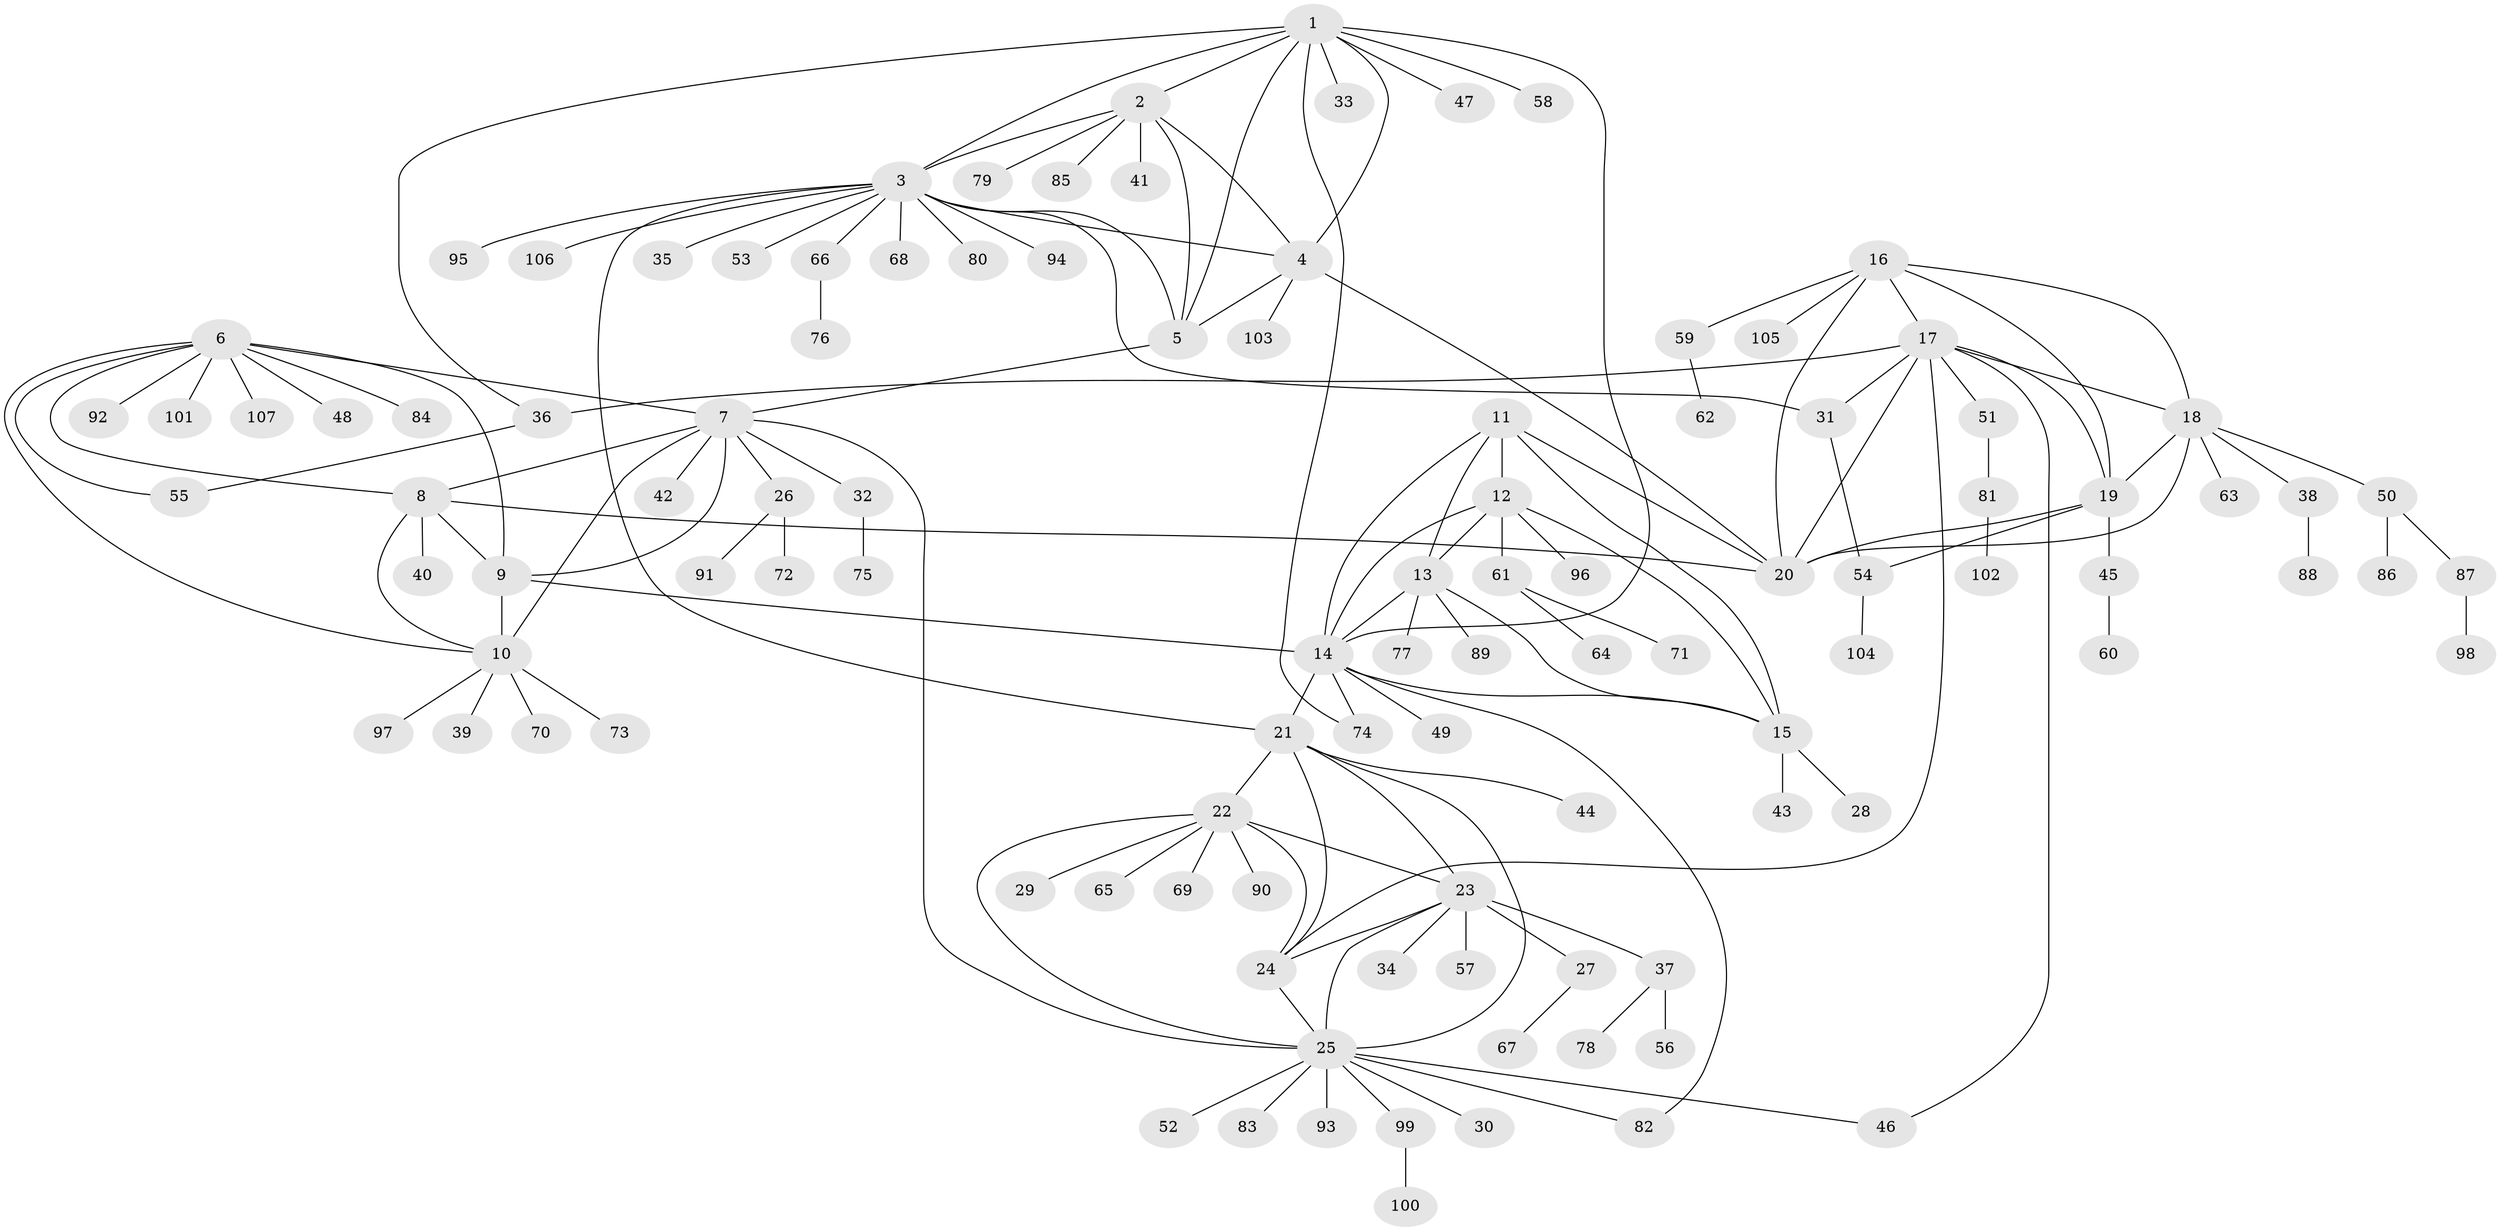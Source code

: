 // coarse degree distribution, {5: 0.125, 12: 0.03125, 6: 0.0625, 4: 0.0625, 9: 0.0625, 2: 0.09375, 1: 0.5625}
// Generated by graph-tools (version 1.1) at 2025/19/03/04/25 18:19:43]
// undirected, 107 vertices, 149 edges
graph export_dot {
graph [start="1"]
  node [color=gray90,style=filled];
  1;
  2;
  3;
  4;
  5;
  6;
  7;
  8;
  9;
  10;
  11;
  12;
  13;
  14;
  15;
  16;
  17;
  18;
  19;
  20;
  21;
  22;
  23;
  24;
  25;
  26;
  27;
  28;
  29;
  30;
  31;
  32;
  33;
  34;
  35;
  36;
  37;
  38;
  39;
  40;
  41;
  42;
  43;
  44;
  45;
  46;
  47;
  48;
  49;
  50;
  51;
  52;
  53;
  54;
  55;
  56;
  57;
  58;
  59;
  60;
  61;
  62;
  63;
  64;
  65;
  66;
  67;
  68;
  69;
  70;
  71;
  72;
  73;
  74;
  75;
  76;
  77;
  78;
  79;
  80;
  81;
  82;
  83;
  84;
  85;
  86;
  87;
  88;
  89;
  90;
  91;
  92;
  93;
  94;
  95;
  96;
  97;
  98;
  99;
  100;
  101;
  102;
  103;
  104;
  105;
  106;
  107;
  1 -- 2;
  1 -- 3;
  1 -- 4;
  1 -- 5;
  1 -- 14;
  1 -- 33;
  1 -- 36;
  1 -- 47;
  1 -- 58;
  1 -- 74;
  2 -- 3;
  2 -- 4;
  2 -- 5;
  2 -- 41;
  2 -- 79;
  2 -- 85;
  3 -- 4;
  3 -- 5;
  3 -- 21;
  3 -- 31;
  3 -- 35;
  3 -- 53;
  3 -- 66;
  3 -- 68;
  3 -- 80;
  3 -- 94;
  3 -- 95;
  3 -- 106;
  4 -- 5;
  4 -- 20;
  4 -- 103;
  5 -- 7;
  6 -- 7;
  6 -- 8;
  6 -- 9;
  6 -- 10;
  6 -- 48;
  6 -- 55;
  6 -- 84;
  6 -- 92;
  6 -- 101;
  6 -- 107;
  7 -- 8;
  7 -- 9;
  7 -- 10;
  7 -- 25;
  7 -- 26;
  7 -- 32;
  7 -- 42;
  8 -- 9;
  8 -- 10;
  8 -- 20;
  8 -- 40;
  9 -- 10;
  9 -- 14;
  10 -- 39;
  10 -- 70;
  10 -- 73;
  10 -- 97;
  11 -- 12;
  11 -- 13;
  11 -- 14;
  11 -- 15;
  11 -- 20;
  12 -- 13;
  12 -- 14;
  12 -- 15;
  12 -- 61;
  12 -- 96;
  13 -- 14;
  13 -- 15;
  13 -- 77;
  13 -- 89;
  14 -- 15;
  14 -- 21;
  14 -- 49;
  14 -- 74;
  14 -- 82;
  15 -- 28;
  15 -- 43;
  16 -- 17;
  16 -- 18;
  16 -- 19;
  16 -- 20;
  16 -- 59;
  16 -- 105;
  17 -- 18;
  17 -- 19;
  17 -- 20;
  17 -- 24;
  17 -- 31;
  17 -- 36;
  17 -- 46;
  17 -- 51;
  18 -- 19;
  18 -- 20;
  18 -- 38;
  18 -- 50;
  18 -- 63;
  19 -- 20;
  19 -- 45;
  19 -- 54;
  21 -- 22;
  21 -- 23;
  21 -- 24;
  21 -- 25;
  21 -- 44;
  22 -- 23;
  22 -- 24;
  22 -- 25;
  22 -- 29;
  22 -- 65;
  22 -- 69;
  22 -- 90;
  23 -- 24;
  23 -- 25;
  23 -- 27;
  23 -- 34;
  23 -- 37;
  23 -- 57;
  24 -- 25;
  25 -- 30;
  25 -- 46;
  25 -- 52;
  25 -- 82;
  25 -- 83;
  25 -- 93;
  25 -- 99;
  26 -- 72;
  26 -- 91;
  27 -- 67;
  31 -- 54;
  32 -- 75;
  36 -- 55;
  37 -- 56;
  37 -- 78;
  38 -- 88;
  45 -- 60;
  50 -- 86;
  50 -- 87;
  51 -- 81;
  54 -- 104;
  59 -- 62;
  61 -- 64;
  61 -- 71;
  66 -- 76;
  81 -- 102;
  87 -- 98;
  99 -- 100;
}
